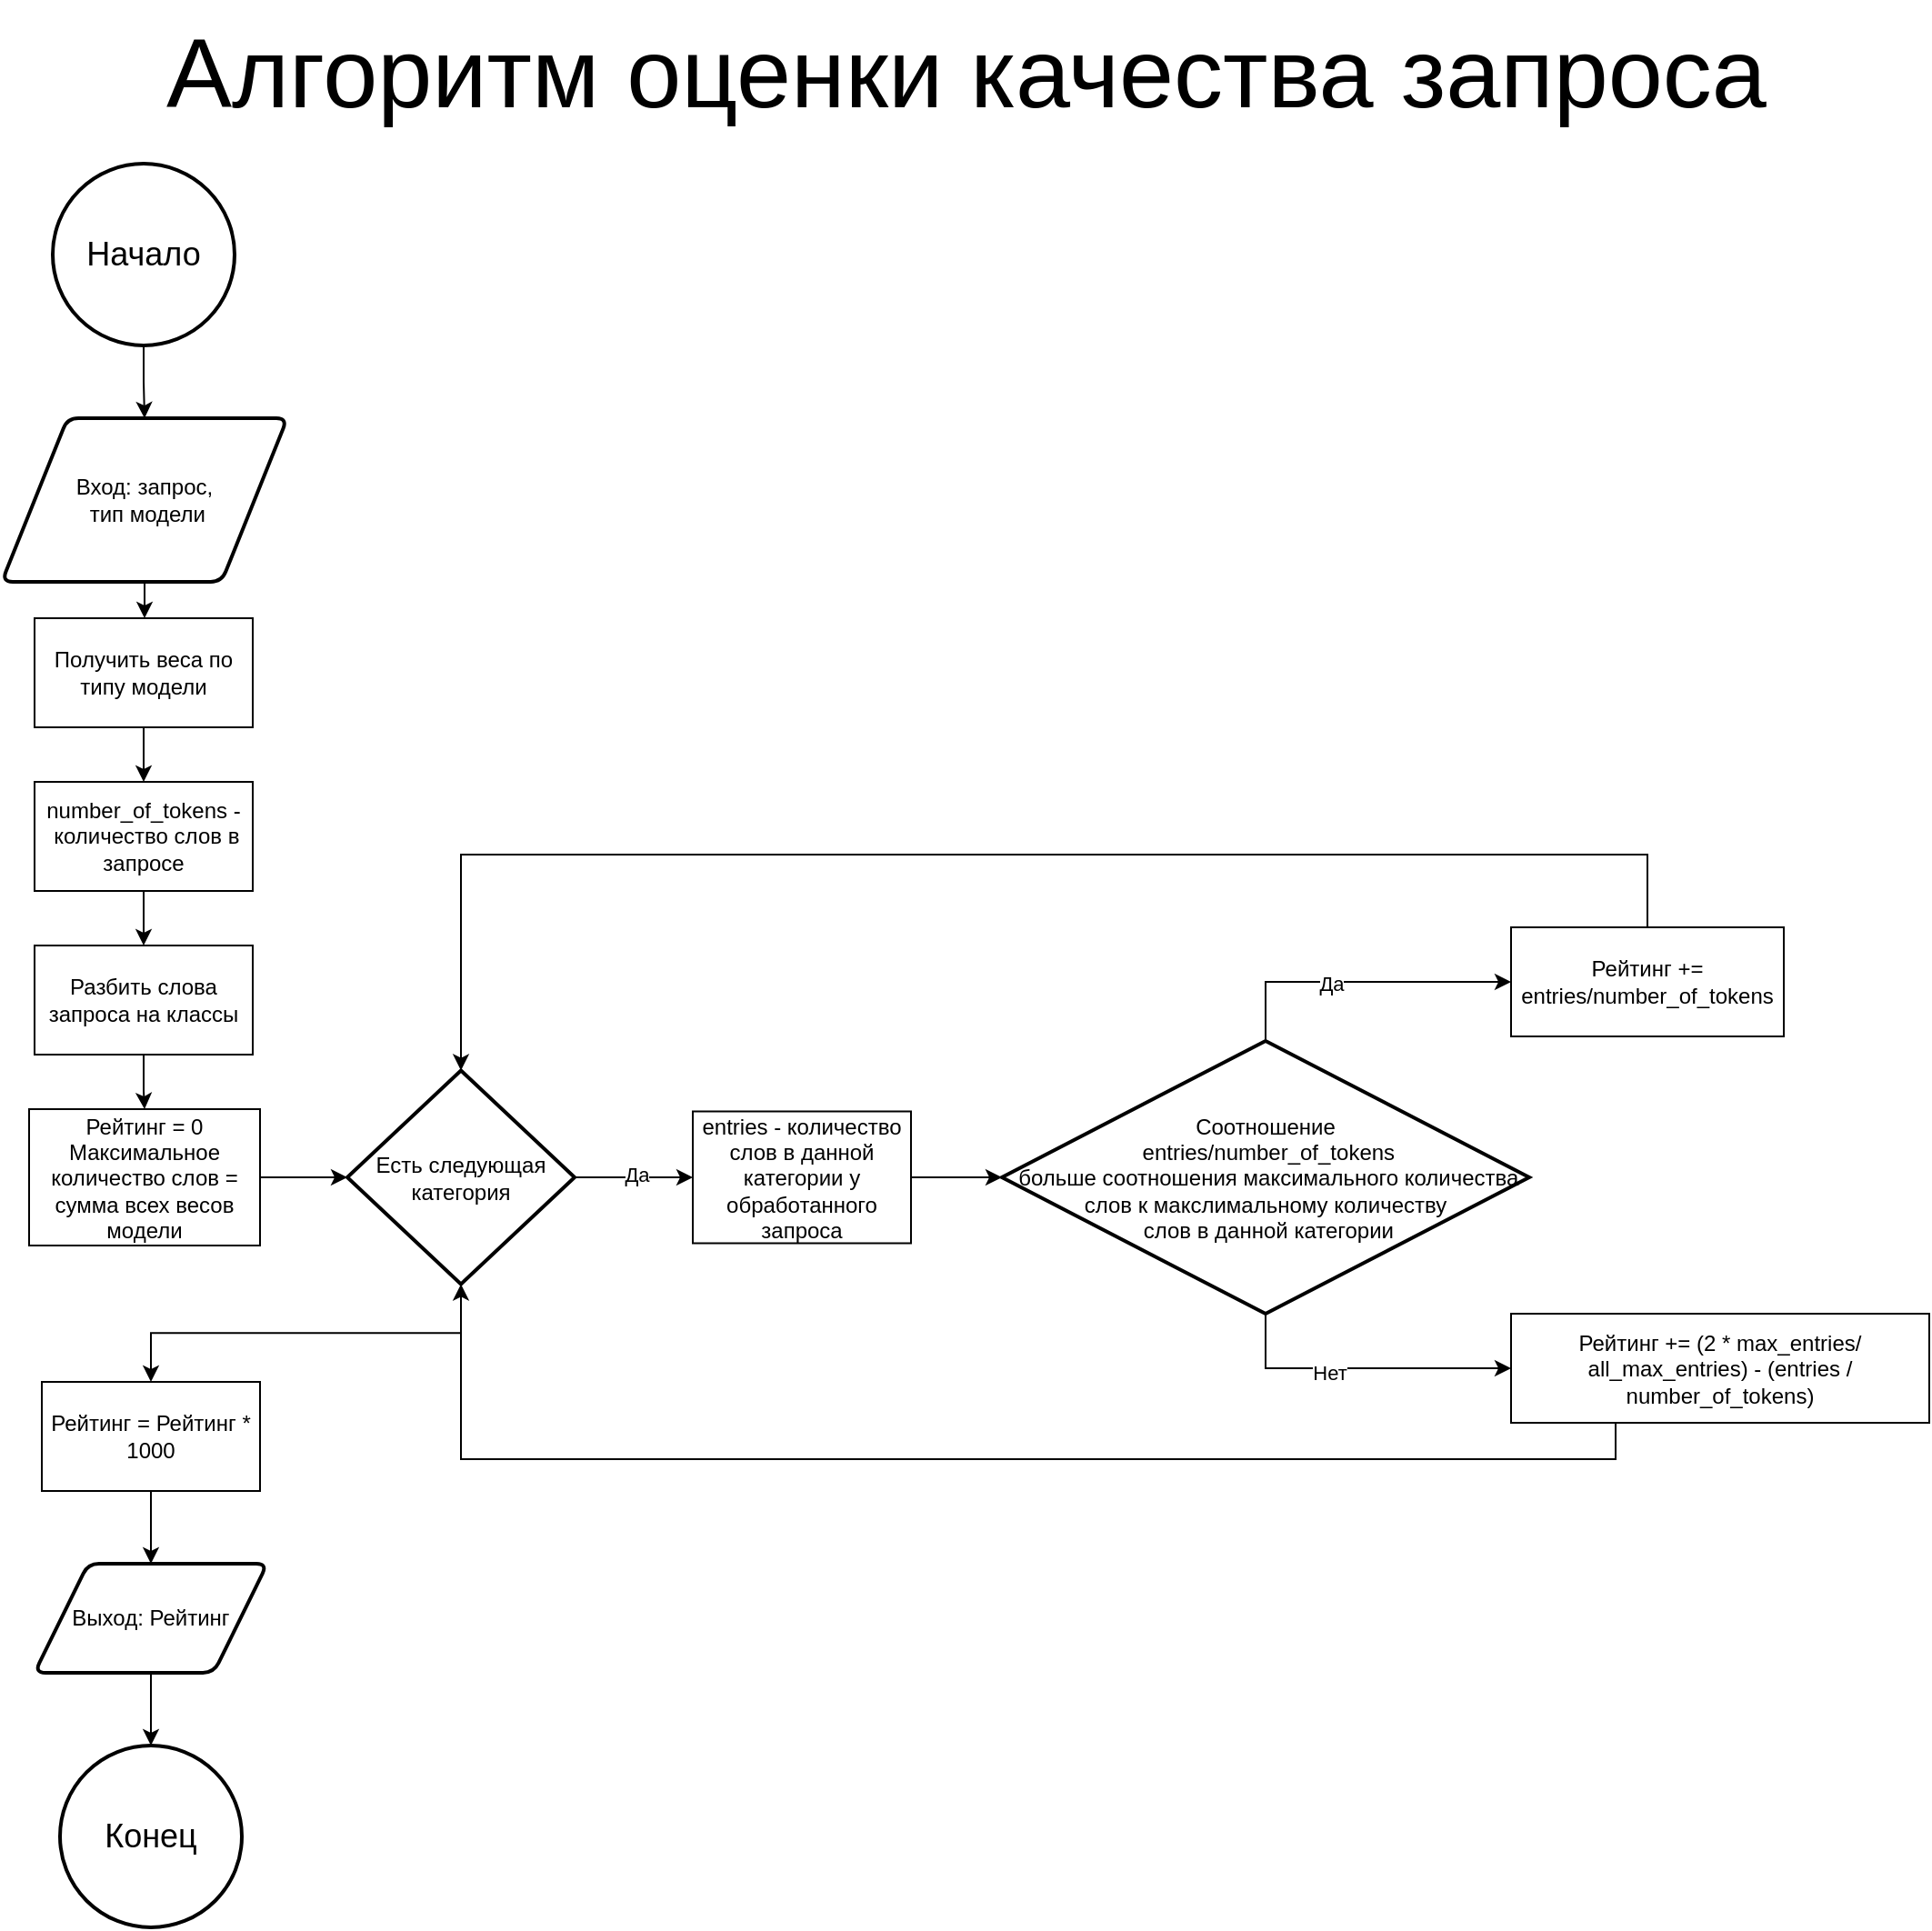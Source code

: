 <mxfile version="22.0.3" type="device">
  <diagram id="C5RBs43oDa-KdzZeNtuy" name="Page-1">
    <mxGraphModel dx="1418" dy="1989" grid="1" gridSize="10" guides="1" tooltips="1" connect="1" arrows="1" fold="1" page="1" pageScale="1" pageWidth="827" pageHeight="1169" math="0" shadow="0">
      <root>
        <mxCell id="WIyWlLk6GJQsqaUBKTNV-0" />
        <mxCell id="WIyWlLk6GJQsqaUBKTNV-1" parent="WIyWlLk6GJQsqaUBKTNV-0" />
        <mxCell id="zmYcZgFEIDHRy1wteYBc-0" value="&lt;font style=&quot;font-size: 18px;&quot;&gt;Конец&lt;/font&gt;" style="strokeWidth=2;html=1;shape=mxgraph.flowchart.start_2;whiteSpace=wrap;" parent="WIyWlLk6GJQsqaUBKTNV-1" vertex="1">
          <mxGeometry x="52" y="880" width="100" height="100" as="geometry" />
        </mxCell>
        <mxCell id="zmYcZgFEIDHRy1wteYBc-4" value="" style="edgeStyle=orthogonalEdgeStyle;rounded=0;orthogonalLoop=1;jettySize=auto;html=1;" parent="WIyWlLk6GJQsqaUBKTNV-1" source="zmYcZgFEIDHRy1wteYBc-1" target="zmYcZgFEIDHRy1wteYBc-3" edge="1">
          <mxGeometry relative="1" as="geometry" />
        </mxCell>
        <mxCell id="zmYcZgFEIDHRy1wteYBc-1" value="&lt;font style=&quot;font-size: 18px;&quot;&gt;Начало&lt;/font&gt;" style="strokeWidth=2;html=1;shape=mxgraph.flowchart.start_2;whiteSpace=wrap;" parent="WIyWlLk6GJQsqaUBKTNV-1" vertex="1">
          <mxGeometry x="48" y="10" width="100" height="100" as="geometry" />
        </mxCell>
        <mxCell id="zmYcZgFEIDHRy1wteYBc-6" value="" style="edgeStyle=orthogonalEdgeStyle;rounded=0;orthogonalLoop=1;jettySize=auto;html=1;" parent="WIyWlLk6GJQsqaUBKTNV-1" source="zmYcZgFEIDHRy1wteYBc-3" target="zmYcZgFEIDHRy1wteYBc-5" edge="1">
          <mxGeometry relative="1" as="geometry" />
        </mxCell>
        <mxCell id="zmYcZgFEIDHRy1wteYBc-3" value="Вход: запрос,&lt;br&gt;&amp;nbsp;тип модели" style="shape=parallelogram;html=1;strokeWidth=2;perimeter=parallelogramPerimeter;whiteSpace=wrap;rounded=1;arcSize=12;size=0.23;" parent="WIyWlLk6GJQsqaUBKTNV-1" vertex="1">
          <mxGeometry x="20" y="150" width="157" height="90" as="geometry" />
        </mxCell>
        <mxCell id="zmYcZgFEIDHRy1wteYBc-8" value="" style="edgeStyle=orthogonalEdgeStyle;rounded=0;orthogonalLoop=1;jettySize=auto;html=1;" parent="WIyWlLk6GJQsqaUBKTNV-1" source="zmYcZgFEIDHRy1wteYBc-5" target="zmYcZgFEIDHRy1wteYBc-7" edge="1">
          <mxGeometry relative="1" as="geometry" />
        </mxCell>
        <mxCell id="zmYcZgFEIDHRy1wteYBc-5" value="Получить веса по типу модели" style="whiteSpace=wrap;html=1;" parent="WIyWlLk6GJQsqaUBKTNV-1" vertex="1">
          <mxGeometry x="38" y="260" width="120" height="60" as="geometry" />
        </mxCell>
        <mxCell id="zmYcZgFEIDHRy1wteYBc-10" value="" style="edgeStyle=orthogonalEdgeStyle;rounded=0;orthogonalLoop=1;jettySize=auto;html=1;" parent="WIyWlLk6GJQsqaUBKTNV-1" source="zmYcZgFEIDHRy1wteYBc-7" target="zmYcZgFEIDHRy1wteYBc-9" edge="1">
          <mxGeometry relative="1" as="geometry" />
        </mxCell>
        <mxCell id="zmYcZgFEIDHRy1wteYBc-7" value="number_of_tokens -&lt;br&gt;&amp;nbsp;количество слов в запросе" style="whiteSpace=wrap;html=1;" parent="WIyWlLk6GJQsqaUBKTNV-1" vertex="1">
          <mxGeometry x="38" y="350" width="120" height="60" as="geometry" />
        </mxCell>
        <mxCell id="zmYcZgFEIDHRy1wteYBc-12" value="" style="edgeStyle=orthogonalEdgeStyle;rounded=0;orthogonalLoop=1;jettySize=auto;html=1;" parent="WIyWlLk6GJQsqaUBKTNV-1" source="zmYcZgFEIDHRy1wteYBc-9" target="zmYcZgFEIDHRy1wteYBc-11" edge="1">
          <mxGeometry relative="1" as="geometry" />
        </mxCell>
        <mxCell id="zmYcZgFEIDHRy1wteYBc-9" value="Разбить слова запроса на классы" style="whiteSpace=wrap;html=1;" parent="WIyWlLk6GJQsqaUBKTNV-1" vertex="1">
          <mxGeometry x="38" y="440" width="120" height="60" as="geometry" />
        </mxCell>
        <mxCell id="zmYcZgFEIDHRy1wteYBc-14" value="" style="edgeStyle=orthogonalEdgeStyle;rounded=0;orthogonalLoop=1;jettySize=auto;html=1;" parent="WIyWlLk6GJQsqaUBKTNV-1" source="zmYcZgFEIDHRy1wteYBc-11" target="zmYcZgFEIDHRy1wteYBc-13" edge="1">
          <mxGeometry relative="1" as="geometry" />
        </mxCell>
        <mxCell id="zmYcZgFEIDHRy1wteYBc-11" value="Рейтинг = 0&lt;br&gt;Максимальное количество слов = сумма всех весов модели" style="rounded=0;whiteSpace=wrap;html=1;" parent="WIyWlLk6GJQsqaUBKTNV-1" vertex="1">
          <mxGeometry x="35" y="530" width="127" height="75" as="geometry" />
        </mxCell>
        <mxCell id="zmYcZgFEIDHRy1wteYBc-16" value="" style="edgeStyle=orthogonalEdgeStyle;rounded=0;orthogonalLoop=1;jettySize=auto;html=1;" parent="WIyWlLk6GJQsqaUBKTNV-1" source="zmYcZgFEIDHRy1wteYBc-13" target="zmYcZgFEIDHRy1wteYBc-15" edge="1">
          <mxGeometry relative="1" as="geometry" />
        </mxCell>
        <mxCell id="zmYcZgFEIDHRy1wteYBc-17" value="Да" style="edgeLabel;html=1;align=center;verticalAlign=middle;resizable=0;points=[];" parent="zmYcZgFEIDHRy1wteYBc-16" vertex="1" connectable="0">
          <mxGeometry x="0.033" y="2" relative="1" as="geometry">
            <mxPoint as="offset" />
          </mxGeometry>
        </mxCell>
        <mxCell id="zmYcZgFEIDHRy1wteYBc-29" style="edgeStyle=orthogonalEdgeStyle;rounded=0;orthogonalLoop=1;jettySize=auto;html=1;exitX=0.5;exitY=1;exitDx=0;exitDy=0;exitPerimeter=0;" parent="WIyWlLk6GJQsqaUBKTNV-1" source="zmYcZgFEIDHRy1wteYBc-33" target="zmYcZgFEIDHRy1wteYBc-0" edge="1">
          <mxGeometry relative="1" as="geometry" />
        </mxCell>
        <mxCell id="zmYcZgFEIDHRy1wteYBc-13" value="Есть следующая категория" style="strokeWidth=2;html=1;shape=mxgraph.flowchart.decision;whiteSpace=wrap;" parent="WIyWlLk6GJQsqaUBKTNV-1" vertex="1">
          <mxGeometry x="210" y="508.75" width="125" height="117.5" as="geometry" />
        </mxCell>
        <mxCell id="zmYcZgFEIDHRy1wteYBc-20" value="" style="edgeStyle=orthogonalEdgeStyle;rounded=0;orthogonalLoop=1;jettySize=auto;html=1;" parent="WIyWlLk6GJQsqaUBKTNV-1" source="zmYcZgFEIDHRy1wteYBc-15" target="zmYcZgFEIDHRy1wteYBc-18" edge="1">
          <mxGeometry relative="1" as="geometry" />
        </mxCell>
        <mxCell id="zmYcZgFEIDHRy1wteYBc-15" value="entries - количество слов в данной категории у обработанного запроса" style="rounded=0;whiteSpace=wrap;html=1;" parent="WIyWlLk6GJQsqaUBKTNV-1" vertex="1">
          <mxGeometry x="400" y="531.25" width="120" height="72.5" as="geometry" />
        </mxCell>
        <mxCell id="zmYcZgFEIDHRy1wteYBc-22" style="edgeStyle=orthogonalEdgeStyle;rounded=0;orthogonalLoop=1;jettySize=auto;html=1;entryX=0;entryY=0.5;entryDx=0;entryDy=0;" parent="WIyWlLk6GJQsqaUBKTNV-1" source="zmYcZgFEIDHRy1wteYBc-18" target="zmYcZgFEIDHRy1wteYBc-21" edge="1">
          <mxGeometry relative="1" as="geometry" />
        </mxCell>
        <mxCell id="zmYcZgFEIDHRy1wteYBc-23" value="Да" style="edgeLabel;html=1;align=center;verticalAlign=middle;resizable=0;points=[];" parent="zmYcZgFEIDHRy1wteYBc-22" vertex="1" connectable="0">
          <mxGeometry x="-0.181" y="-1" relative="1" as="geometry">
            <mxPoint as="offset" />
          </mxGeometry>
        </mxCell>
        <mxCell id="zmYcZgFEIDHRy1wteYBc-25" style="edgeStyle=orthogonalEdgeStyle;rounded=0;orthogonalLoop=1;jettySize=auto;html=1;exitX=0.5;exitY=1;exitDx=0;exitDy=0;exitPerimeter=0;entryX=0;entryY=0.5;entryDx=0;entryDy=0;" parent="WIyWlLk6GJQsqaUBKTNV-1" source="zmYcZgFEIDHRy1wteYBc-18" target="zmYcZgFEIDHRy1wteYBc-24" edge="1">
          <mxGeometry relative="1" as="geometry" />
        </mxCell>
        <mxCell id="zmYcZgFEIDHRy1wteYBc-26" value="Нет" style="edgeLabel;html=1;align=center;verticalAlign=middle;resizable=0;points=[];" parent="zmYcZgFEIDHRy1wteYBc-25" vertex="1" connectable="0">
          <mxGeometry x="-0.212" y="-1" relative="1" as="geometry">
            <mxPoint y="1" as="offset" />
          </mxGeometry>
        </mxCell>
        <mxCell id="zmYcZgFEIDHRy1wteYBc-18" value="Соотношение&lt;br&gt;&amp;nbsp;entries/number_of_tokens&lt;br&gt;&amp;nbsp;больше соотношения максимального количества слов к макслимальному количеству&lt;br&gt;&amp;nbsp;слов в данной категории" style="strokeWidth=2;html=1;shape=mxgraph.flowchart.decision;whiteSpace=wrap;" parent="WIyWlLk6GJQsqaUBKTNV-1" vertex="1">
          <mxGeometry x="570" y="492.5" width="290" height="150" as="geometry" />
        </mxCell>
        <mxCell id="zmYcZgFEIDHRy1wteYBc-21" value="Рейтинг += entries/number_of_tokens" style="whiteSpace=wrap;html=1;" parent="WIyWlLk6GJQsqaUBKTNV-1" vertex="1">
          <mxGeometry x="850" y="430" width="150" height="60" as="geometry" />
        </mxCell>
        <mxCell id="zmYcZgFEIDHRy1wteYBc-24" value="Рейтинг += (2 * max_entries/ all_max_entries) - (entries / number_of_tokens)" style="whiteSpace=wrap;html=1;" parent="WIyWlLk6GJQsqaUBKTNV-1" vertex="1">
          <mxGeometry x="850" y="642.5" width="230" height="60" as="geometry" />
        </mxCell>
        <mxCell id="zmYcZgFEIDHRy1wteYBc-27" style="edgeStyle=orthogonalEdgeStyle;rounded=0;orthogonalLoop=1;jettySize=auto;html=1;exitX=0.25;exitY=1;exitDx=0;exitDy=0;entryX=0.5;entryY=1;entryDx=0;entryDy=0;entryPerimeter=0;" parent="WIyWlLk6GJQsqaUBKTNV-1" source="zmYcZgFEIDHRy1wteYBc-24" target="zmYcZgFEIDHRy1wteYBc-13" edge="1">
          <mxGeometry relative="1" as="geometry" />
        </mxCell>
        <mxCell id="zmYcZgFEIDHRy1wteYBc-28" style="edgeStyle=orthogonalEdgeStyle;rounded=0;orthogonalLoop=1;jettySize=auto;html=1;entryX=0.5;entryY=0;entryDx=0;entryDy=0;entryPerimeter=0;" parent="WIyWlLk6GJQsqaUBKTNV-1" source="zmYcZgFEIDHRy1wteYBc-21" target="zmYcZgFEIDHRy1wteYBc-13" edge="1">
          <mxGeometry relative="1" as="geometry">
            <Array as="points">
              <mxPoint x="925" y="390" />
              <mxPoint x="273" y="390" />
            </Array>
          </mxGeometry>
        </mxCell>
        <mxCell id="zmYcZgFEIDHRy1wteYBc-32" value="" style="edgeStyle=orthogonalEdgeStyle;rounded=0;orthogonalLoop=1;jettySize=auto;html=1;exitX=0.5;exitY=1;exitDx=0;exitDy=0;exitPerimeter=0;" parent="WIyWlLk6GJQsqaUBKTNV-1" source="zmYcZgFEIDHRy1wteYBc-13" target="zmYcZgFEIDHRy1wteYBc-31" edge="1">
          <mxGeometry relative="1" as="geometry">
            <mxPoint x="273" y="626" as="sourcePoint" />
            <mxPoint x="99" y="740" as="targetPoint" />
          </mxGeometry>
        </mxCell>
        <mxCell id="zmYcZgFEIDHRy1wteYBc-31" value="Рейтинг = Рейтинг * 1000" style="rounded=0;whiteSpace=wrap;html=1;" parent="WIyWlLk6GJQsqaUBKTNV-1" vertex="1">
          <mxGeometry x="42" y="680" width="120" height="60" as="geometry" />
        </mxCell>
        <mxCell id="zmYcZgFEIDHRy1wteYBc-34" value="" style="edgeStyle=orthogonalEdgeStyle;rounded=0;orthogonalLoop=1;jettySize=auto;html=1;exitX=0.5;exitY=1;exitDx=0;exitDy=0;exitPerimeter=0;" parent="WIyWlLk6GJQsqaUBKTNV-1" source="zmYcZgFEIDHRy1wteYBc-31" target="zmYcZgFEIDHRy1wteYBc-33" edge="1">
          <mxGeometry relative="1" as="geometry">
            <mxPoint x="102" y="740" as="sourcePoint" />
            <mxPoint x="102" y="860" as="targetPoint" />
          </mxGeometry>
        </mxCell>
        <mxCell id="zmYcZgFEIDHRy1wteYBc-33" value="Выход: Рейтинг" style="shape=parallelogram;html=1;strokeWidth=2;perimeter=parallelogramPerimeter;whiteSpace=wrap;rounded=1;arcSize=12;size=0.23;" parent="WIyWlLk6GJQsqaUBKTNV-1" vertex="1">
          <mxGeometry x="38" y="780" width="128" height="60" as="geometry" />
        </mxCell>
        <mxCell id="GcB7GfbIYJgvnkF6GUC_-0" value="&lt;font style=&quot;font-size: 54px;&quot;&gt;Алгоритм оценки качества запроса&lt;/font&gt;" style="text;html=1;align=center;verticalAlign=middle;resizable=0;points=[];autosize=1;strokeColor=none;fillColor=none;" vertex="1" parent="WIyWlLk6GJQsqaUBKTNV-1">
          <mxGeometry x="100" y="-80" width="900" height="80" as="geometry" />
        </mxCell>
      </root>
    </mxGraphModel>
  </diagram>
</mxfile>
